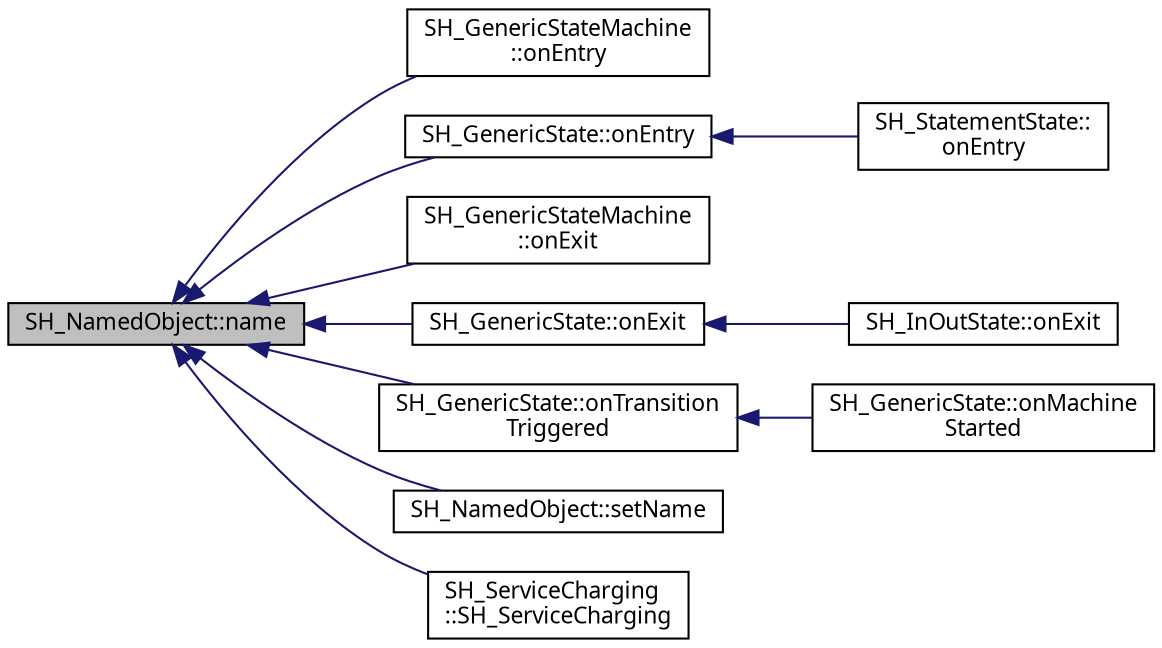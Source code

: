 digraph "SH_NamedObject::name"
{
 // INTERACTIVE_SVG=YES
  bgcolor="transparent";
  edge [fontname="Verdana",fontsize="11",labelfontname="Verdana",labelfontsize="11"];
  node [fontname="Verdana",fontsize="11",shape=record];
  rankdir="LR";
  Node1 [label="SH_NamedObject::name",height=0.2,width=0.4,color="black", fillcolor="grey75", style="filled" fontcolor="black"];
  Node1 -> Node2 [dir="back",color="midnightblue",fontsize="11",style="solid",fontname="Verdana"];
  Node2 [label="SH_GenericStateMachine\l::onEntry",height=0.2,width=0.4,color="black",URL="$classSH__GenericStateMachine.html#adfd82f2532595ed7c4bcf21f03cbb951"];
  Node1 -> Node3 [dir="back",color="midnightblue",fontsize="11",style="solid",fontname="Verdana"];
  Node3 [label="SH_GenericState::onEntry",height=0.2,width=0.4,color="black",URL="$classSH__GenericState.html#a68c67ef95738e01cd34cd5926f4932fb"];
  Node3 -> Node4 [dir="back",color="midnightblue",fontsize="11",style="solid",fontname="Verdana"];
  Node4 [label="SH_StatementState::\lonEntry",height=0.2,width=0.4,color="black",URL="$classSH__StatementState.html#ab866a023213fe1bd1857705bf98a8f65"];
  Node1 -> Node5 [dir="back",color="midnightblue",fontsize="11",style="solid",fontname="Verdana"];
  Node5 [label="SH_GenericStateMachine\l::onExit",height=0.2,width=0.4,color="black",URL="$classSH__GenericStateMachine.html#a4b36d60fa1876908493d3d07f191a30f"];
  Node1 -> Node6 [dir="back",color="midnightblue",fontsize="11",style="solid",fontname="Verdana"];
  Node6 [label="SH_GenericState::onExit",height=0.2,width=0.4,color="black",URL="$classSH__GenericState.html#a7f7863859318c70c9b734be5bf5510b0"];
  Node6 -> Node7 [dir="back",color="midnightblue",fontsize="11",style="solid",fontname="Verdana"];
  Node7 [label="SH_InOutState::onExit",height=0.2,width=0.4,color="black",URL="$classSH__InOutState.html#afc0433d63375063a43e39adca641e330"];
  Node1 -> Node8 [dir="back",color="midnightblue",fontsize="11",style="solid",fontname="Verdana"];
  Node8 [label="SH_GenericState::onTransition\lTriggered",height=0.2,width=0.4,color="black",URL="$classSH__GenericState.html#aad4259cc1e6a51681d6a92e995486380"];
  Node8 -> Node9 [dir="back",color="midnightblue",fontsize="11",style="solid",fontname="Verdana"];
  Node9 [label="SH_GenericState::onMachine\lStarted",height=0.2,width=0.4,color="black",URL="$classSH__GenericState.html#a4bf70be0a8f92cd7d6dacd953df90f52"];
  Node1 -> Node10 [dir="back",color="midnightblue",fontsize="11",style="solid",fontname="Verdana"];
  Node10 [label="SH_NamedObject::setName",height=0.2,width=0.4,color="black",URL="$classSH__NamedObject.html#a6bc164e6fa10ae190770529af75d1775"];
  Node1 -> Node11 [dir="back",color="midnightblue",fontsize="11",style="solid",fontname="Verdana"];
  Node11 [label="SH_ServiceCharging\l::SH_ServiceCharging",height=0.2,width=0.4,color="black",URL="$classSH__ServiceCharging.html#afa5273d046049b1c2b020a6a19a8290b",tooltip="SH_ServiceCharging. "];
}

